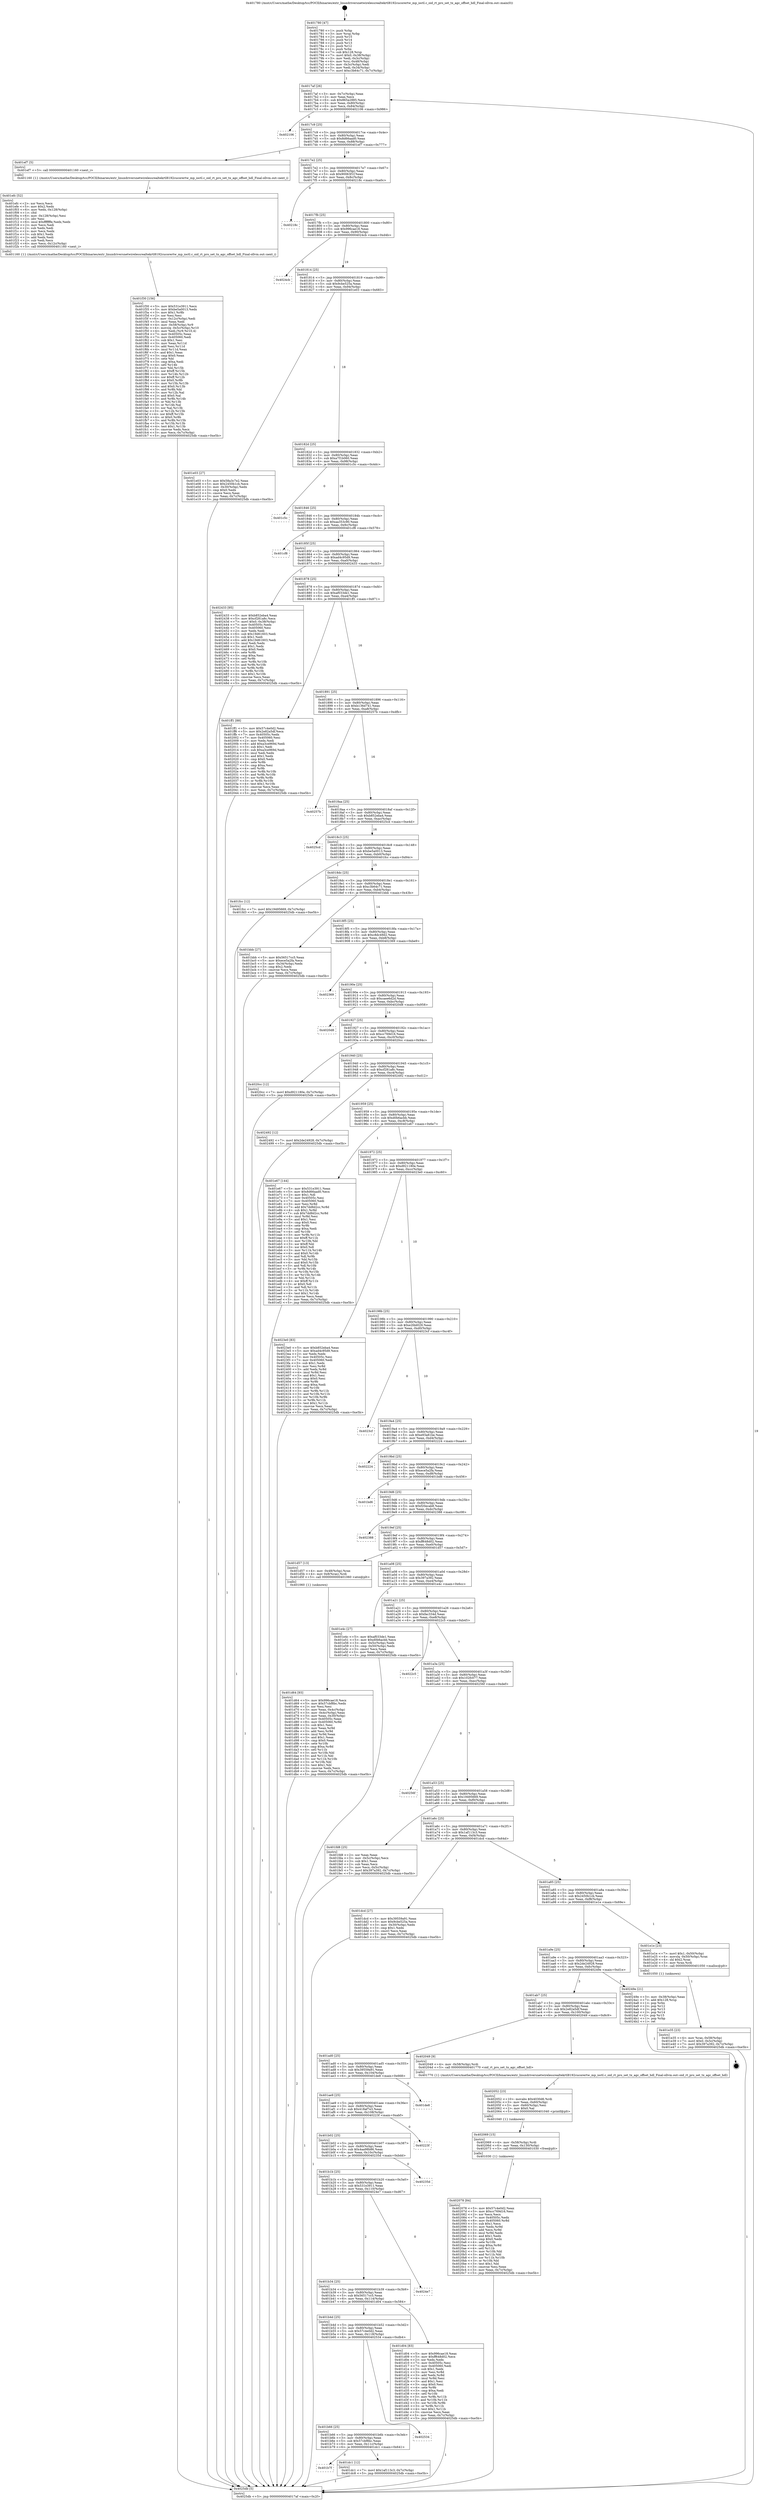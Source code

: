 digraph "0x401780" {
  label = "0x401780 (/mnt/c/Users/mathe/Desktop/tcc/POCII/binaries/extr_linuxdriversnetwirelessrealtekrtl8192cucorertw_mp_ioctl.c_oid_rt_pro_set_tx_agc_offset_hdl_Final-ollvm.out::main(0))"
  labelloc = "t"
  node[shape=record]

  Entry [label="",width=0.3,height=0.3,shape=circle,fillcolor=black,style=filled]
  "0x4017af" [label="{
     0x4017af [26]\l
     | [instrs]\l
     &nbsp;&nbsp;0x4017af \<+3\>: mov -0x7c(%rbp),%eax\l
     &nbsp;&nbsp;0x4017b2 \<+2\>: mov %eax,%ecx\l
     &nbsp;&nbsp;0x4017b4 \<+6\>: sub $0x865a2885,%ecx\l
     &nbsp;&nbsp;0x4017ba \<+3\>: mov %eax,-0x80(%rbp)\l
     &nbsp;&nbsp;0x4017bd \<+6\>: mov %ecx,-0x84(%rbp)\l
     &nbsp;&nbsp;0x4017c3 \<+6\>: je 0000000000402106 \<main+0x986\>\l
  }"]
  "0x402106" [label="{
     0x402106\l
  }", style=dashed]
  "0x4017c9" [label="{
     0x4017c9 [25]\l
     | [instrs]\l
     &nbsp;&nbsp;0x4017c9 \<+5\>: jmp 00000000004017ce \<main+0x4e\>\l
     &nbsp;&nbsp;0x4017ce \<+3\>: mov -0x80(%rbp),%eax\l
     &nbsp;&nbsp;0x4017d1 \<+5\>: sub $0x8d66aad0,%eax\l
     &nbsp;&nbsp;0x4017d6 \<+6\>: mov %eax,-0x88(%rbp)\l
     &nbsp;&nbsp;0x4017dc \<+6\>: je 0000000000401ef7 \<main+0x777\>\l
  }"]
  Exit [label="",width=0.3,height=0.3,shape=circle,fillcolor=black,style=filled,peripheries=2]
  "0x401ef7" [label="{
     0x401ef7 [5]\l
     | [instrs]\l
     &nbsp;&nbsp;0x401ef7 \<+5\>: call 0000000000401160 \<next_i\>\l
     | [calls]\l
     &nbsp;&nbsp;0x401160 \{1\} (/mnt/c/Users/mathe/Desktop/tcc/POCII/binaries/extr_linuxdriversnetwirelessrealtekrtl8192cucorertw_mp_ioctl.c_oid_rt_pro_set_tx_agc_offset_hdl_Final-ollvm.out::next_i)\l
  }"]
  "0x4017e2" [label="{
     0x4017e2 [25]\l
     | [instrs]\l
     &nbsp;&nbsp;0x4017e2 \<+5\>: jmp 00000000004017e7 \<main+0x67\>\l
     &nbsp;&nbsp;0x4017e7 \<+3\>: mov -0x80(%rbp),%eax\l
     &nbsp;&nbsp;0x4017ea \<+5\>: sub $0x90063f1f,%eax\l
     &nbsp;&nbsp;0x4017ef \<+6\>: mov %eax,-0x8c(%rbp)\l
     &nbsp;&nbsp;0x4017f5 \<+6\>: je 000000000040218c \<main+0xa0c\>\l
  }"]
  "0x402078" [label="{
     0x402078 [84]\l
     | [instrs]\l
     &nbsp;&nbsp;0x402078 \<+5\>: mov $0x57c4e0d2,%eax\l
     &nbsp;&nbsp;0x40207d \<+5\>: mov $0xcc769d16,%esi\l
     &nbsp;&nbsp;0x402082 \<+2\>: xor %ecx,%ecx\l
     &nbsp;&nbsp;0x402084 \<+7\>: mov 0x40505c,%edx\l
     &nbsp;&nbsp;0x40208b \<+8\>: mov 0x405060,%r8d\l
     &nbsp;&nbsp;0x402093 \<+3\>: sub $0x1,%ecx\l
     &nbsp;&nbsp;0x402096 \<+3\>: mov %edx,%r9d\l
     &nbsp;&nbsp;0x402099 \<+3\>: add %ecx,%r9d\l
     &nbsp;&nbsp;0x40209c \<+4\>: imul %r9d,%edx\l
     &nbsp;&nbsp;0x4020a0 \<+3\>: and $0x1,%edx\l
     &nbsp;&nbsp;0x4020a3 \<+3\>: cmp $0x0,%edx\l
     &nbsp;&nbsp;0x4020a6 \<+4\>: sete %r10b\l
     &nbsp;&nbsp;0x4020aa \<+4\>: cmp $0xa,%r8d\l
     &nbsp;&nbsp;0x4020ae \<+4\>: setl %r11b\l
     &nbsp;&nbsp;0x4020b2 \<+3\>: mov %r10b,%bl\l
     &nbsp;&nbsp;0x4020b5 \<+3\>: and %r11b,%bl\l
     &nbsp;&nbsp;0x4020b8 \<+3\>: xor %r11b,%r10b\l
     &nbsp;&nbsp;0x4020bb \<+3\>: or %r10b,%bl\l
     &nbsp;&nbsp;0x4020be \<+3\>: test $0x1,%bl\l
     &nbsp;&nbsp;0x4020c1 \<+3\>: cmovne %esi,%eax\l
     &nbsp;&nbsp;0x4020c4 \<+3\>: mov %eax,-0x7c(%rbp)\l
     &nbsp;&nbsp;0x4020c7 \<+5\>: jmp 00000000004025db \<main+0xe5b\>\l
  }"]
  "0x40218c" [label="{
     0x40218c\l
  }", style=dashed]
  "0x4017fb" [label="{
     0x4017fb [25]\l
     | [instrs]\l
     &nbsp;&nbsp;0x4017fb \<+5\>: jmp 0000000000401800 \<main+0x80\>\l
     &nbsp;&nbsp;0x401800 \<+3\>: mov -0x80(%rbp),%eax\l
     &nbsp;&nbsp;0x401803 \<+5\>: sub $0x996cae18,%eax\l
     &nbsp;&nbsp;0x401808 \<+6\>: mov %eax,-0x90(%rbp)\l
     &nbsp;&nbsp;0x40180e \<+6\>: je 00000000004024cb \<main+0xd4b\>\l
  }"]
  "0x402069" [label="{
     0x402069 [15]\l
     | [instrs]\l
     &nbsp;&nbsp;0x402069 \<+4\>: mov -0x58(%rbp),%rdi\l
     &nbsp;&nbsp;0x40206d \<+6\>: mov %eax,-0x130(%rbp)\l
     &nbsp;&nbsp;0x402073 \<+5\>: call 0000000000401030 \<free@plt\>\l
     | [calls]\l
     &nbsp;&nbsp;0x401030 \{1\} (unknown)\l
  }"]
  "0x4024cb" [label="{
     0x4024cb\l
  }", style=dashed]
  "0x401814" [label="{
     0x401814 [25]\l
     | [instrs]\l
     &nbsp;&nbsp;0x401814 \<+5\>: jmp 0000000000401819 \<main+0x99\>\l
     &nbsp;&nbsp;0x401819 \<+3\>: mov -0x80(%rbp),%eax\l
     &nbsp;&nbsp;0x40181c \<+5\>: sub $0x9cbe525a,%eax\l
     &nbsp;&nbsp;0x401821 \<+6\>: mov %eax,-0x94(%rbp)\l
     &nbsp;&nbsp;0x401827 \<+6\>: je 0000000000401e03 \<main+0x683\>\l
  }"]
  "0x402052" [label="{
     0x402052 [23]\l
     | [instrs]\l
     &nbsp;&nbsp;0x402052 \<+10\>: movabs $0x4030d6,%rdi\l
     &nbsp;&nbsp;0x40205c \<+3\>: mov %eax,-0x60(%rbp)\l
     &nbsp;&nbsp;0x40205f \<+3\>: mov -0x60(%rbp),%esi\l
     &nbsp;&nbsp;0x402062 \<+2\>: mov $0x0,%al\l
     &nbsp;&nbsp;0x402064 \<+5\>: call 0000000000401040 \<printf@plt\>\l
     | [calls]\l
     &nbsp;&nbsp;0x401040 \{1\} (unknown)\l
  }"]
  "0x401e03" [label="{
     0x401e03 [27]\l
     | [instrs]\l
     &nbsp;&nbsp;0x401e03 \<+5\>: mov $0x58a3c7e2,%eax\l
     &nbsp;&nbsp;0x401e08 \<+5\>: mov $0x2450b1cb,%ecx\l
     &nbsp;&nbsp;0x401e0d \<+3\>: mov -0x30(%rbp),%edx\l
     &nbsp;&nbsp;0x401e10 \<+3\>: cmp $0x0,%edx\l
     &nbsp;&nbsp;0x401e13 \<+3\>: cmove %ecx,%eax\l
     &nbsp;&nbsp;0x401e16 \<+3\>: mov %eax,-0x7c(%rbp)\l
     &nbsp;&nbsp;0x401e19 \<+5\>: jmp 00000000004025db \<main+0xe5b\>\l
  }"]
  "0x40182d" [label="{
     0x40182d [25]\l
     | [instrs]\l
     &nbsp;&nbsp;0x40182d \<+5\>: jmp 0000000000401832 \<main+0xb2\>\l
     &nbsp;&nbsp;0x401832 \<+3\>: mov -0x80(%rbp),%eax\l
     &nbsp;&nbsp;0x401835 \<+5\>: sub $0xa7f1b060,%eax\l
     &nbsp;&nbsp;0x40183a \<+6\>: mov %eax,-0x98(%rbp)\l
     &nbsp;&nbsp;0x401840 \<+6\>: je 0000000000401c5c \<main+0x4dc\>\l
  }"]
  "0x401f30" [label="{
     0x401f30 [156]\l
     | [instrs]\l
     &nbsp;&nbsp;0x401f30 \<+5\>: mov $0x531e3911,%ecx\l
     &nbsp;&nbsp;0x401f35 \<+5\>: mov $0xbe5a0013,%edx\l
     &nbsp;&nbsp;0x401f3a \<+3\>: mov $0x1,%r8b\l
     &nbsp;&nbsp;0x401f3d \<+2\>: xor %esi,%esi\l
     &nbsp;&nbsp;0x401f3f \<+6\>: mov -0x12c(%rbp),%edi\l
     &nbsp;&nbsp;0x401f45 \<+3\>: imul %eax,%edi\l
     &nbsp;&nbsp;0x401f48 \<+4\>: mov -0x58(%rbp),%r9\l
     &nbsp;&nbsp;0x401f4c \<+4\>: movslq -0x5c(%rbp),%r10\l
     &nbsp;&nbsp;0x401f50 \<+4\>: mov %edi,(%r9,%r10,4)\l
     &nbsp;&nbsp;0x401f54 \<+7\>: mov 0x40505c,%eax\l
     &nbsp;&nbsp;0x401f5b \<+7\>: mov 0x405060,%edi\l
     &nbsp;&nbsp;0x401f62 \<+3\>: sub $0x1,%esi\l
     &nbsp;&nbsp;0x401f65 \<+3\>: mov %eax,%r11d\l
     &nbsp;&nbsp;0x401f68 \<+3\>: add %esi,%r11d\l
     &nbsp;&nbsp;0x401f6b \<+4\>: imul %r11d,%eax\l
     &nbsp;&nbsp;0x401f6f \<+3\>: and $0x1,%eax\l
     &nbsp;&nbsp;0x401f72 \<+3\>: cmp $0x0,%eax\l
     &nbsp;&nbsp;0x401f75 \<+3\>: sete %bl\l
     &nbsp;&nbsp;0x401f78 \<+3\>: cmp $0xa,%edi\l
     &nbsp;&nbsp;0x401f7b \<+4\>: setl %r14b\l
     &nbsp;&nbsp;0x401f7f \<+3\>: mov %bl,%r15b\l
     &nbsp;&nbsp;0x401f82 \<+4\>: xor $0xff,%r15b\l
     &nbsp;&nbsp;0x401f86 \<+3\>: mov %r14b,%r12b\l
     &nbsp;&nbsp;0x401f89 \<+4\>: xor $0xff,%r12b\l
     &nbsp;&nbsp;0x401f8d \<+4\>: xor $0x0,%r8b\l
     &nbsp;&nbsp;0x401f91 \<+3\>: mov %r15b,%r13b\l
     &nbsp;&nbsp;0x401f94 \<+4\>: and $0x0,%r13b\l
     &nbsp;&nbsp;0x401f98 \<+3\>: and %r8b,%bl\l
     &nbsp;&nbsp;0x401f9b \<+3\>: mov %r12b,%al\l
     &nbsp;&nbsp;0x401f9e \<+2\>: and $0x0,%al\l
     &nbsp;&nbsp;0x401fa0 \<+3\>: and %r8b,%r14b\l
     &nbsp;&nbsp;0x401fa3 \<+3\>: or %bl,%r13b\l
     &nbsp;&nbsp;0x401fa6 \<+3\>: or %r14b,%al\l
     &nbsp;&nbsp;0x401fa9 \<+3\>: xor %al,%r13b\l
     &nbsp;&nbsp;0x401fac \<+3\>: or %r12b,%r15b\l
     &nbsp;&nbsp;0x401faf \<+4\>: xor $0xff,%r15b\l
     &nbsp;&nbsp;0x401fb3 \<+4\>: or $0x0,%r8b\l
     &nbsp;&nbsp;0x401fb7 \<+3\>: and %r8b,%r15b\l
     &nbsp;&nbsp;0x401fba \<+3\>: or %r15b,%r13b\l
     &nbsp;&nbsp;0x401fbd \<+4\>: test $0x1,%r13b\l
     &nbsp;&nbsp;0x401fc1 \<+3\>: cmovne %edx,%ecx\l
     &nbsp;&nbsp;0x401fc4 \<+3\>: mov %ecx,-0x7c(%rbp)\l
     &nbsp;&nbsp;0x401fc7 \<+5\>: jmp 00000000004025db \<main+0xe5b\>\l
  }"]
  "0x401c5c" [label="{
     0x401c5c\l
  }", style=dashed]
  "0x401846" [label="{
     0x401846 [25]\l
     | [instrs]\l
     &nbsp;&nbsp;0x401846 \<+5\>: jmp 000000000040184b \<main+0xcb\>\l
     &nbsp;&nbsp;0x40184b \<+3\>: mov -0x80(%rbp),%eax\l
     &nbsp;&nbsp;0x40184e \<+5\>: sub $0xaa353c90,%eax\l
     &nbsp;&nbsp;0x401853 \<+6\>: mov %eax,-0x9c(%rbp)\l
     &nbsp;&nbsp;0x401859 \<+6\>: je 0000000000401cf8 \<main+0x578\>\l
  }"]
  "0x401efc" [label="{
     0x401efc [52]\l
     | [instrs]\l
     &nbsp;&nbsp;0x401efc \<+2\>: xor %ecx,%ecx\l
     &nbsp;&nbsp;0x401efe \<+5\>: mov $0x2,%edx\l
     &nbsp;&nbsp;0x401f03 \<+6\>: mov %edx,-0x128(%rbp)\l
     &nbsp;&nbsp;0x401f09 \<+1\>: cltd\l
     &nbsp;&nbsp;0x401f0a \<+6\>: mov -0x128(%rbp),%esi\l
     &nbsp;&nbsp;0x401f10 \<+2\>: idiv %esi\l
     &nbsp;&nbsp;0x401f12 \<+6\>: imul $0xfffffffe,%edx,%edx\l
     &nbsp;&nbsp;0x401f18 \<+2\>: mov %ecx,%edi\l
     &nbsp;&nbsp;0x401f1a \<+2\>: sub %edx,%edi\l
     &nbsp;&nbsp;0x401f1c \<+2\>: mov %ecx,%edx\l
     &nbsp;&nbsp;0x401f1e \<+3\>: sub $0x1,%edx\l
     &nbsp;&nbsp;0x401f21 \<+2\>: add %edx,%edi\l
     &nbsp;&nbsp;0x401f23 \<+2\>: sub %edi,%ecx\l
     &nbsp;&nbsp;0x401f25 \<+6\>: mov %ecx,-0x12c(%rbp)\l
     &nbsp;&nbsp;0x401f2b \<+5\>: call 0000000000401160 \<next_i\>\l
     | [calls]\l
     &nbsp;&nbsp;0x401160 \{1\} (/mnt/c/Users/mathe/Desktop/tcc/POCII/binaries/extr_linuxdriversnetwirelessrealtekrtl8192cucorertw_mp_ioctl.c_oid_rt_pro_set_tx_agc_offset_hdl_Final-ollvm.out::next_i)\l
  }"]
  "0x401cf8" [label="{
     0x401cf8\l
  }", style=dashed]
  "0x40185f" [label="{
     0x40185f [25]\l
     | [instrs]\l
     &nbsp;&nbsp;0x40185f \<+5\>: jmp 0000000000401864 \<main+0xe4\>\l
     &nbsp;&nbsp;0x401864 \<+3\>: mov -0x80(%rbp),%eax\l
     &nbsp;&nbsp;0x401867 \<+5\>: sub $0xad4c95d9,%eax\l
     &nbsp;&nbsp;0x40186c \<+6\>: mov %eax,-0xa0(%rbp)\l
     &nbsp;&nbsp;0x401872 \<+6\>: je 0000000000402433 \<main+0xcb3\>\l
  }"]
  "0x401e35" [label="{
     0x401e35 [23]\l
     | [instrs]\l
     &nbsp;&nbsp;0x401e35 \<+4\>: mov %rax,-0x58(%rbp)\l
     &nbsp;&nbsp;0x401e39 \<+7\>: movl $0x0,-0x5c(%rbp)\l
     &nbsp;&nbsp;0x401e40 \<+7\>: movl $0x397a392,-0x7c(%rbp)\l
     &nbsp;&nbsp;0x401e47 \<+5\>: jmp 00000000004025db \<main+0xe5b\>\l
  }"]
  "0x402433" [label="{
     0x402433 [95]\l
     | [instrs]\l
     &nbsp;&nbsp;0x402433 \<+5\>: mov $0xb852eba4,%eax\l
     &nbsp;&nbsp;0x402438 \<+5\>: mov $0xcf281a8c,%ecx\l
     &nbsp;&nbsp;0x40243d \<+7\>: movl $0x0,-0x38(%rbp)\l
     &nbsp;&nbsp;0x402444 \<+7\>: mov 0x40505c,%edx\l
     &nbsp;&nbsp;0x40244b \<+7\>: mov 0x405060,%esi\l
     &nbsp;&nbsp;0x402452 \<+2\>: mov %edx,%edi\l
     &nbsp;&nbsp;0x402454 \<+6\>: sub $0x19d61603,%edi\l
     &nbsp;&nbsp;0x40245a \<+3\>: sub $0x1,%edi\l
     &nbsp;&nbsp;0x40245d \<+6\>: add $0x19d61603,%edi\l
     &nbsp;&nbsp;0x402463 \<+3\>: imul %edi,%edx\l
     &nbsp;&nbsp;0x402466 \<+3\>: and $0x1,%edx\l
     &nbsp;&nbsp;0x402469 \<+3\>: cmp $0x0,%edx\l
     &nbsp;&nbsp;0x40246c \<+4\>: sete %r8b\l
     &nbsp;&nbsp;0x402470 \<+3\>: cmp $0xa,%esi\l
     &nbsp;&nbsp;0x402473 \<+4\>: setl %r9b\l
     &nbsp;&nbsp;0x402477 \<+3\>: mov %r8b,%r10b\l
     &nbsp;&nbsp;0x40247a \<+3\>: and %r9b,%r10b\l
     &nbsp;&nbsp;0x40247d \<+3\>: xor %r9b,%r8b\l
     &nbsp;&nbsp;0x402480 \<+3\>: or %r8b,%r10b\l
     &nbsp;&nbsp;0x402483 \<+4\>: test $0x1,%r10b\l
     &nbsp;&nbsp;0x402487 \<+3\>: cmovne %ecx,%eax\l
     &nbsp;&nbsp;0x40248a \<+3\>: mov %eax,-0x7c(%rbp)\l
     &nbsp;&nbsp;0x40248d \<+5\>: jmp 00000000004025db \<main+0xe5b\>\l
  }"]
  "0x401878" [label="{
     0x401878 [25]\l
     | [instrs]\l
     &nbsp;&nbsp;0x401878 \<+5\>: jmp 000000000040187d \<main+0xfd\>\l
     &nbsp;&nbsp;0x40187d \<+3\>: mov -0x80(%rbp),%eax\l
     &nbsp;&nbsp;0x401880 \<+5\>: sub $0xaf033de1,%eax\l
     &nbsp;&nbsp;0x401885 \<+6\>: mov %eax,-0xa4(%rbp)\l
     &nbsp;&nbsp;0x40188b \<+6\>: je 0000000000401ff1 \<main+0x871\>\l
  }"]
  "0x401b7f" [label="{
     0x401b7f\l
  }", style=dashed]
  "0x401ff1" [label="{
     0x401ff1 [88]\l
     | [instrs]\l
     &nbsp;&nbsp;0x401ff1 \<+5\>: mov $0x57c4e0d2,%eax\l
     &nbsp;&nbsp;0x401ff6 \<+5\>: mov $0x2e82a5df,%ecx\l
     &nbsp;&nbsp;0x401ffb \<+7\>: mov 0x40505c,%edx\l
     &nbsp;&nbsp;0x402002 \<+7\>: mov 0x405060,%esi\l
     &nbsp;&nbsp;0x402009 \<+2\>: mov %edx,%edi\l
     &nbsp;&nbsp;0x40200b \<+6\>: add $0xa3ce969d,%edi\l
     &nbsp;&nbsp;0x402011 \<+3\>: sub $0x1,%edi\l
     &nbsp;&nbsp;0x402014 \<+6\>: sub $0xa3ce969d,%edi\l
     &nbsp;&nbsp;0x40201a \<+3\>: imul %edi,%edx\l
     &nbsp;&nbsp;0x40201d \<+3\>: and $0x1,%edx\l
     &nbsp;&nbsp;0x402020 \<+3\>: cmp $0x0,%edx\l
     &nbsp;&nbsp;0x402023 \<+4\>: sete %r8b\l
     &nbsp;&nbsp;0x402027 \<+3\>: cmp $0xa,%esi\l
     &nbsp;&nbsp;0x40202a \<+4\>: setl %r9b\l
     &nbsp;&nbsp;0x40202e \<+3\>: mov %r8b,%r10b\l
     &nbsp;&nbsp;0x402031 \<+3\>: and %r9b,%r10b\l
     &nbsp;&nbsp;0x402034 \<+3\>: xor %r9b,%r8b\l
     &nbsp;&nbsp;0x402037 \<+3\>: or %r8b,%r10b\l
     &nbsp;&nbsp;0x40203a \<+4\>: test $0x1,%r10b\l
     &nbsp;&nbsp;0x40203e \<+3\>: cmovne %ecx,%eax\l
     &nbsp;&nbsp;0x402041 \<+3\>: mov %eax,-0x7c(%rbp)\l
     &nbsp;&nbsp;0x402044 \<+5\>: jmp 00000000004025db \<main+0xe5b\>\l
  }"]
  "0x401891" [label="{
     0x401891 [25]\l
     | [instrs]\l
     &nbsp;&nbsp;0x401891 \<+5\>: jmp 0000000000401896 \<main+0x116\>\l
     &nbsp;&nbsp;0x401896 \<+3\>: mov -0x80(%rbp),%eax\l
     &nbsp;&nbsp;0x401899 \<+5\>: sub $0xb136d741,%eax\l
     &nbsp;&nbsp;0x40189e \<+6\>: mov %eax,-0xa8(%rbp)\l
     &nbsp;&nbsp;0x4018a4 \<+6\>: je 000000000040257b \<main+0xdfb\>\l
  }"]
  "0x401dc1" [label="{
     0x401dc1 [12]\l
     | [instrs]\l
     &nbsp;&nbsp;0x401dc1 \<+7\>: movl $0x1af113c3,-0x7c(%rbp)\l
     &nbsp;&nbsp;0x401dc8 \<+5\>: jmp 00000000004025db \<main+0xe5b\>\l
  }"]
  "0x40257b" [label="{
     0x40257b\l
  }", style=dashed]
  "0x4018aa" [label="{
     0x4018aa [25]\l
     | [instrs]\l
     &nbsp;&nbsp;0x4018aa \<+5\>: jmp 00000000004018af \<main+0x12f\>\l
     &nbsp;&nbsp;0x4018af \<+3\>: mov -0x80(%rbp),%eax\l
     &nbsp;&nbsp;0x4018b2 \<+5\>: sub $0xb852eba4,%eax\l
     &nbsp;&nbsp;0x4018b7 \<+6\>: mov %eax,-0xac(%rbp)\l
     &nbsp;&nbsp;0x4018bd \<+6\>: je 00000000004025cd \<main+0xe4d\>\l
  }"]
  "0x401b66" [label="{
     0x401b66 [25]\l
     | [instrs]\l
     &nbsp;&nbsp;0x401b66 \<+5\>: jmp 0000000000401b6b \<main+0x3eb\>\l
     &nbsp;&nbsp;0x401b6b \<+3\>: mov -0x80(%rbp),%eax\l
     &nbsp;&nbsp;0x401b6e \<+5\>: sub $0x57cbf8bc,%eax\l
     &nbsp;&nbsp;0x401b73 \<+6\>: mov %eax,-0x11c(%rbp)\l
     &nbsp;&nbsp;0x401b79 \<+6\>: je 0000000000401dc1 \<main+0x641\>\l
  }"]
  "0x4025cd" [label="{
     0x4025cd\l
  }", style=dashed]
  "0x4018c3" [label="{
     0x4018c3 [25]\l
     | [instrs]\l
     &nbsp;&nbsp;0x4018c3 \<+5\>: jmp 00000000004018c8 \<main+0x148\>\l
     &nbsp;&nbsp;0x4018c8 \<+3\>: mov -0x80(%rbp),%eax\l
     &nbsp;&nbsp;0x4018cb \<+5\>: sub $0xbe5a0013,%eax\l
     &nbsp;&nbsp;0x4018d0 \<+6\>: mov %eax,-0xb0(%rbp)\l
     &nbsp;&nbsp;0x4018d6 \<+6\>: je 0000000000401fcc \<main+0x84c\>\l
  }"]
  "0x402534" [label="{
     0x402534\l
  }", style=dashed]
  "0x401fcc" [label="{
     0x401fcc [12]\l
     | [instrs]\l
     &nbsp;&nbsp;0x401fcc \<+7\>: movl $0x19495669,-0x7c(%rbp)\l
     &nbsp;&nbsp;0x401fd3 \<+5\>: jmp 00000000004025db \<main+0xe5b\>\l
  }"]
  "0x4018dc" [label="{
     0x4018dc [25]\l
     | [instrs]\l
     &nbsp;&nbsp;0x4018dc \<+5\>: jmp 00000000004018e1 \<main+0x161\>\l
     &nbsp;&nbsp;0x4018e1 \<+3\>: mov -0x80(%rbp),%eax\l
     &nbsp;&nbsp;0x4018e4 \<+5\>: sub $0xc3b64c71,%eax\l
     &nbsp;&nbsp;0x4018e9 \<+6\>: mov %eax,-0xb4(%rbp)\l
     &nbsp;&nbsp;0x4018ef \<+6\>: je 0000000000401bbb \<main+0x43b\>\l
  }"]
  "0x401d64" [label="{
     0x401d64 [93]\l
     | [instrs]\l
     &nbsp;&nbsp;0x401d64 \<+5\>: mov $0x996cae18,%ecx\l
     &nbsp;&nbsp;0x401d69 \<+5\>: mov $0x57cbf8bc,%edx\l
     &nbsp;&nbsp;0x401d6e \<+2\>: xor %esi,%esi\l
     &nbsp;&nbsp;0x401d70 \<+3\>: mov %eax,-0x4c(%rbp)\l
     &nbsp;&nbsp;0x401d73 \<+3\>: mov -0x4c(%rbp),%eax\l
     &nbsp;&nbsp;0x401d76 \<+3\>: mov %eax,-0x30(%rbp)\l
     &nbsp;&nbsp;0x401d79 \<+7\>: mov 0x40505c,%eax\l
     &nbsp;&nbsp;0x401d80 \<+8\>: mov 0x405060,%r8d\l
     &nbsp;&nbsp;0x401d88 \<+3\>: sub $0x1,%esi\l
     &nbsp;&nbsp;0x401d8b \<+3\>: mov %eax,%r9d\l
     &nbsp;&nbsp;0x401d8e \<+3\>: add %esi,%r9d\l
     &nbsp;&nbsp;0x401d91 \<+4\>: imul %r9d,%eax\l
     &nbsp;&nbsp;0x401d95 \<+3\>: and $0x1,%eax\l
     &nbsp;&nbsp;0x401d98 \<+3\>: cmp $0x0,%eax\l
     &nbsp;&nbsp;0x401d9b \<+4\>: sete %r10b\l
     &nbsp;&nbsp;0x401d9f \<+4\>: cmp $0xa,%r8d\l
     &nbsp;&nbsp;0x401da3 \<+4\>: setl %r11b\l
     &nbsp;&nbsp;0x401da7 \<+3\>: mov %r10b,%bl\l
     &nbsp;&nbsp;0x401daa \<+3\>: and %r11b,%bl\l
     &nbsp;&nbsp;0x401dad \<+3\>: xor %r11b,%r10b\l
     &nbsp;&nbsp;0x401db0 \<+3\>: or %r10b,%bl\l
     &nbsp;&nbsp;0x401db3 \<+3\>: test $0x1,%bl\l
     &nbsp;&nbsp;0x401db6 \<+3\>: cmovne %edx,%ecx\l
     &nbsp;&nbsp;0x401db9 \<+3\>: mov %ecx,-0x7c(%rbp)\l
     &nbsp;&nbsp;0x401dbc \<+5\>: jmp 00000000004025db \<main+0xe5b\>\l
  }"]
  "0x401bbb" [label="{
     0x401bbb [27]\l
     | [instrs]\l
     &nbsp;&nbsp;0x401bbb \<+5\>: mov $0x56517cc5,%eax\l
     &nbsp;&nbsp;0x401bc0 \<+5\>: mov $0xece5a2fa,%ecx\l
     &nbsp;&nbsp;0x401bc5 \<+3\>: mov -0x34(%rbp),%edx\l
     &nbsp;&nbsp;0x401bc8 \<+3\>: cmp $0x2,%edx\l
     &nbsp;&nbsp;0x401bcb \<+3\>: cmovne %ecx,%eax\l
     &nbsp;&nbsp;0x401bce \<+3\>: mov %eax,-0x7c(%rbp)\l
     &nbsp;&nbsp;0x401bd1 \<+5\>: jmp 00000000004025db \<main+0xe5b\>\l
  }"]
  "0x4018f5" [label="{
     0x4018f5 [25]\l
     | [instrs]\l
     &nbsp;&nbsp;0x4018f5 \<+5\>: jmp 00000000004018fa \<main+0x17a\>\l
     &nbsp;&nbsp;0x4018fa \<+3\>: mov -0x80(%rbp),%eax\l
     &nbsp;&nbsp;0x4018fd \<+5\>: sub $0xc8dc49d2,%eax\l
     &nbsp;&nbsp;0x401902 \<+6\>: mov %eax,-0xb8(%rbp)\l
     &nbsp;&nbsp;0x401908 \<+6\>: je 0000000000402369 \<main+0xbe9\>\l
  }"]
  "0x4025db" [label="{
     0x4025db [5]\l
     | [instrs]\l
     &nbsp;&nbsp;0x4025db \<+5\>: jmp 00000000004017af \<main+0x2f\>\l
  }"]
  "0x401780" [label="{
     0x401780 [47]\l
     | [instrs]\l
     &nbsp;&nbsp;0x401780 \<+1\>: push %rbp\l
     &nbsp;&nbsp;0x401781 \<+3\>: mov %rsp,%rbp\l
     &nbsp;&nbsp;0x401784 \<+2\>: push %r15\l
     &nbsp;&nbsp;0x401786 \<+2\>: push %r14\l
     &nbsp;&nbsp;0x401788 \<+2\>: push %r13\l
     &nbsp;&nbsp;0x40178a \<+2\>: push %r12\l
     &nbsp;&nbsp;0x40178c \<+1\>: push %rbx\l
     &nbsp;&nbsp;0x40178d \<+7\>: sub $0x128,%rsp\l
     &nbsp;&nbsp;0x401794 \<+7\>: movl $0x0,-0x38(%rbp)\l
     &nbsp;&nbsp;0x40179b \<+3\>: mov %edi,-0x3c(%rbp)\l
     &nbsp;&nbsp;0x40179e \<+4\>: mov %rsi,-0x48(%rbp)\l
     &nbsp;&nbsp;0x4017a2 \<+3\>: mov -0x3c(%rbp),%edi\l
     &nbsp;&nbsp;0x4017a5 \<+3\>: mov %edi,-0x34(%rbp)\l
     &nbsp;&nbsp;0x4017a8 \<+7\>: movl $0xc3b64c71,-0x7c(%rbp)\l
  }"]
  "0x401b4d" [label="{
     0x401b4d [25]\l
     | [instrs]\l
     &nbsp;&nbsp;0x401b4d \<+5\>: jmp 0000000000401b52 \<main+0x3d2\>\l
     &nbsp;&nbsp;0x401b52 \<+3\>: mov -0x80(%rbp),%eax\l
     &nbsp;&nbsp;0x401b55 \<+5\>: sub $0x57c4e0d2,%eax\l
     &nbsp;&nbsp;0x401b5a \<+6\>: mov %eax,-0x118(%rbp)\l
     &nbsp;&nbsp;0x401b60 \<+6\>: je 0000000000402534 \<main+0xdb4\>\l
  }"]
  "0x402369" [label="{
     0x402369\l
  }", style=dashed]
  "0x40190e" [label="{
     0x40190e [25]\l
     | [instrs]\l
     &nbsp;&nbsp;0x40190e \<+5\>: jmp 0000000000401913 \<main+0x193\>\l
     &nbsp;&nbsp;0x401913 \<+3\>: mov -0x80(%rbp),%eax\l
     &nbsp;&nbsp;0x401916 \<+5\>: sub $0xcaee6d2d,%eax\l
     &nbsp;&nbsp;0x40191b \<+6\>: mov %eax,-0xbc(%rbp)\l
     &nbsp;&nbsp;0x401921 \<+6\>: je 00000000004020d8 \<main+0x958\>\l
  }"]
  "0x401d04" [label="{
     0x401d04 [83]\l
     | [instrs]\l
     &nbsp;&nbsp;0x401d04 \<+5\>: mov $0x996cae18,%eax\l
     &nbsp;&nbsp;0x401d09 \<+5\>: mov $0xff648d02,%ecx\l
     &nbsp;&nbsp;0x401d0e \<+2\>: xor %edx,%edx\l
     &nbsp;&nbsp;0x401d10 \<+7\>: mov 0x40505c,%esi\l
     &nbsp;&nbsp;0x401d17 \<+7\>: mov 0x405060,%edi\l
     &nbsp;&nbsp;0x401d1e \<+3\>: sub $0x1,%edx\l
     &nbsp;&nbsp;0x401d21 \<+3\>: mov %esi,%r8d\l
     &nbsp;&nbsp;0x401d24 \<+3\>: add %edx,%r8d\l
     &nbsp;&nbsp;0x401d27 \<+4\>: imul %r8d,%esi\l
     &nbsp;&nbsp;0x401d2b \<+3\>: and $0x1,%esi\l
     &nbsp;&nbsp;0x401d2e \<+3\>: cmp $0x0,%esi\l
     &nbsp;&nbsp;0x401d31 \<+4\>: sete %r9b\l
     &nbsp;&nbsp;0x401d35 \<+3\>: cmp $0xa,%edi\l
     &nbsp;&nbsp;0x401d38 \<+4\>: setl %r10b\l
     &nbsp;&nbsp;0x401d3c \<+3\>: mov %r9b,%r11b\l
     &nbsp;&nbsp;0x401d3f \<+3\>: and %r10b,%r11b\l
     &nbsp;&nbsp;0x401d42 \<+3\>: xor %r10b,%r9b\l
     &nbsp;&nbsp;0x401d45 \<+3\>: or %r9b,%r11b\l
     &nbsp;&nbsp;0x401d48 \<+4\>: test $0x1,%r11b\l
     &nbsp;&nbsp;0x401d4c \<+3\>: cmovne %ecx,%eax\l
     &nbsp;&nbsp;0x401d4f \<+3\>: mov %eax,-0x7c(%rbp)\l
     &nbsp;&nbsp;0x401d52 \<+5\>: jmp 00000000004025db \<main+0xe5b\>\l
  }"]
  "0x4020d8" [label="{
     0x4020d8\l
  }", style=dashed]
  "0x401927" [label="{
     0x401927 [25]\l
     | [instrs]\l
     &nbsp;&nbsp;0x401927 \<+5\>: jmp 000000000040192c \<main+0x1ac\>\l
     &nbsp;&nbsp;0x40192c \<+3\>: mov -0x80(%rbp),%eax\l
     &nbsp;&nbsp;0x40192f \<+5\>: sub $0xcc769d16,%eax\l
     &nbsp;&nbsp;0x401934 \<+6\>: mov %eax,-0xc0(%rbp)\l
     &nbsp;&nbsp;0x40193a \<+6\>: je 00000000004020cc \<main+0x94c\>\l
  }"]
  "0x401b34" [label="{
     0x401b34 [25]\l
     | [instrs]\l
     &nbsp;&nbsp;0x401b34 \<+5\>: jmp 0000000000401b39 \<main+0x3b9\>\l
     &nbsp;&nbsp;0x401b39 \<+3\>: mov -0x80(%rbp),%eax\l
     &nbsp;&nbsp;0x401b3c \<+5\>: sub $0x56517cc5,%eax\l
     &nbsp;&nbsp;0x401b41 \<+6\>: mov %eax,-0x114(%rbp)\l
     &nbsp;&nbsp;0x401b47 \<+6\>: je 0000000000401d04 \<main+0x584\>\l
  }"]
  "0x4020cc" [label="{
     0x4020cc [12]\l
     | [instrs]\l
     &nbsp;&nbsp;0x4020cc \<+7\>: movl $0xd921180e,-0x7c(%rbp)\l
     &nbsp;&nbsp;0x4020d3 \<+5\>: jmp 00000000004025db \<main+0xe5b\>\l
  }"]
  "0x401940" [label="{
     0x401940 [25]\l
     | [instrs]\l
     &nbsp;&nbsp;0x401940 \<+5\>: jmp 0000000000401945 \<main+0x1c5\>\l
     &nbsp;&nbsp;0x401945 \<+3\>: mov -0x80(%rbp),%eax\l
     &nbsp;&nbsp;0x401948 \<+5\>: sub $0xcf281a8c,%eax\l
     &nbsp;&nbsp;0x40194d \<+6\>: mov %eax,-0xc4(%rbp)\l
     &nbsp;&nbsp;0x401953 \<+6\>: je 0000000000402492 \<main+0xd12\>\l
  }"]
  "0x4024e7" [label="{
     0x4024e7\l
  }", style=dashed]
  "0x402492" [label="{
     0x402492 [12]\l
     | [instrs]\l
     &nbsp;&nbsp;0x402492 \<+7\>: movl $0x2de24928,-0x7c(%rbp)\l
     &nbsp;&nbsp;0x402499 \<+5\>: jmp 00000000004025db \<main+0xe5b\>\l
  }"]
  "0x401959" [label="{
     0x401959 [25]\l
     | [instrs]\l
     &nbsp;&nbsp;0x401959 \<+5\>: jmp 000000000040195e \<main+0x1de\>\l
     &nbsp;&nbsp;0x40195e \<+3\>: mov -0x80(%rbp),%eax\l
     &nbsp;&nbsp;0x401961 \<+5\>: sub $0xd0b6acbb,%eax\l
     &nbsp;&nbsp;0x401966 \<+6\>: mov %eax,-0xc8(%rbp)\l
     &nbsp;&nbsp;0x40196c \<+6\>: je 0000000000401e67 \<main+0x6e7\>\l
  }"]
  "0x401b1b" [label="{
     0x401b1b [25]\l
     | [instrs]\l
     &nbsp;&nbsp;0x401b1b \<+5\>: jmp 0000000000401b20 \<main+0x3a0\>\l
     &nbsp;&nbsp;0x401b20 \<+3\>: mov -0x80(%rbp),%eax\l
     &nbsp;&nbsp;0x401b23 \<+5\>: sub $0x531e3911,%eax\l
     &nbsp;&nbsp;0x401b28 \<+6\>: mov %eax,-0x110(%rbp)\l
     &nbsp;&nbsp;0x401b2e \<+6\>: je 00000000004024e7 \<main+0xd67\>\l
  }"]
  "0x401e67" [label="{
     0x401e67 [144]\l
     | [instrs]\l
     &nbsp;&nbsp;0x401e67 \<+5\>: mov $0x531e3911,%eax\l
     &nbsp;&nbsp;0x401e6c \<+5\>: mov $0x8d66aad0,%ecx\l
     &nbsp;&nbsp;0x401e71 \<+2\>: mov $0x1,%dl\l
     &nbsp;&nbsp;0x401e73 \<+7\>: mov 0x40505c,%esi\l
     &nbsp;&nbsp;0x401e7a \<+7\>: mov 0x405060,%edi\l
     &nbsp;&nbsp;0x401e81 \<+3\>: mov %esi,%r8d\l
     &nbsp;&nbsp;0x401e84 \<+7\>: add $0x7dd8d2cc,%r8d\l
     &nbsp;&nbsp;0x401e8b \<+4\>: sub $0x1,%r8d\l
     &nbsp;&nbsp;0x401e8f \<+7\>: sub $0x7dd8d2cc,%r8d\l
     &nbsp;&nbsp;0x401e96 \<+4\>: imul %r8d,%esi\l
     &nbsp;&nbsp;0x401e9a \<+3\>: and $0x1,%esi\l
     &nbsp;&nbsp;0x401e9d \<+3\>: cmp $0x0,%esi\l
     &nbsp;&nbsp;0x401ea0 \<+4\>: sete %r9b\l
     &nbsp;&nbsp;0x401ea4 \<+3\>: cmp $0xa,%edi\l
     &nbsp;&nbsp;0x401ea7 \<+4\>: setl %r10b\l
     &nbsp;&nbsp;0x401eab \<+3\>: mov %r9b,%r11b\l
     &nbsp;&nbsp;0x401eae \<+4\>: xor $0xff,%r11b\l
     &nbsp;&nbsp;0x401eb2 \<+3\>: mov %r10b,%bl\l
     &nbsp;&nbsp;0x401eb5 \<+3\>: xor $0xff,%bl\l
     &nbsp;&nbsp;0x401eb8 \<+3\>: xor $0x0,%dl\l
     &nbsp;&nbsp;0x401ebb \<+3\>: mov %r11b,%r14b\l
     &nbsp;&nbsp;0x401ebe \<+4\>: and $0x0,%r14b\l
     &nbsp;&nbsp;0x401ec2 \<+3\>: and %dl,%r9b\l
     &nbsp;&nbsp;0x401ec5 \<+3\>: mov %bl,%r15b\l
     &nbsp;&nbsp;0x401ec8 \<+4\>: and $0x0,%r15b\l
     &nbsp;&nbsp;0x401ecc \<+3\>: and %dl,%r10b\l
     &nbsp;&nbsp;0x401ecf \<+3\>: or %r9b,%r14b\l
     &nbsp;&nbsp;0x401ed2 \<+3\>: or %r10b,%r15b\l
     &nbsp;&nbsp;0x401ed5 \<+3\>: xor %r15b,%r14b\l
     &nbsp;&nbsp;0x401ed8 \<+3\>: or %bl,%r11b\l
     &nbsp;&nbsp;0x401edb \<+4\>: xor $0xff,%r11b\l
     &nbsp;&nbsp;0x401edf \<+3\>: or $0x0,%dl\l
     &nbsp;&nbsp;0x401ee2 \<+3\>: and %dl,%r11b\l
     &nbsp;&nbsp;0x401ee5 \<+3\>: or %r11b,%r14b\l
     &nbsp;&nbsp;0x401ee8 \<+4\>: test $0x1,%r14b\l
     &nbsp;&nbsp;0x401eec \<+3\>: cmovne %ecx,%eax\l
     &nbsp;&nbsp;0x401eef \<+3\>: mov %eax,-0x7c(%rbp)\l
     &nbsp;&nbsp;0x401ef2 \<+5\>: jmp 00000000004025db \<main+0xe5b\>\l
  }"]
  "0x401972" [label="{
     0x401972 [25]\l
     | [instrs]\l
     &nbsp;&nbsp;0x401972 \<+5\>: jmp 0000000000401977 \<main+0x1f7\>\l
     &nbsp;&nbsp;0x401977 \<+3\>: mov -0x80(%rbp),%eax\l
     &nbsp;&nbsp;0x40197a \<+5\>: sub $0xd921180e,%eax\l
     &nbsp;&nbsp;0x40197f \<+6\>: mov %eax,-0xcc(%rbp)\l
     &nbsp;&nbsp;0x401985 \<+6\>: je 00000000004023e0 \<main+0xc60\>\l
  }"]
  "0x40235d" [label="{
     0x40235d\l
  }", style=dashed]
  "0x4023e0" [label="{
     0x4023e0 [83]\l
     | [instrs]\l
     &nbsp;&nbsp;0x4023e0 \<+5\>: mov $0xb852eba4,%eax\l
     &nbsp;&nbsp;0x4023e5 \<+5\>: mov $0xad4c95d9,%ecx\l
     &nbsp;&nbsp;0x4023ea \<+2\>: xor %edx,%edx\l
     &nbsp;&nbsp;0x4023ec \<+7\>: mov 0x40505c,%esi\l
     &nbsp;&nbsp;0x4023f3 \<+7\>: mov 0x405060,%edi\l
     &nbsp;&nbsp;0x4023fa \<+3\>: sub $0x1,%edx\l
     &nbsp;&nbsp;0x4023fd \<+3\>: mov %esi,%r8d\l
     &nbsp;&nbsp;0x402400 \<+3\>: add %edx,%r8d\l
     &nbsp;&nbsp;0x402403 \<+4\>: imul %r8d,%esi\l
     &nbsp;&nbsp;0x402407 \<+3\>: and $0x1,%esi\l
     &nbsp;&nbsp;0x40240a \<+3\>: cmp $0x0,%esi\l
     &nbsp;&nbsp;0x40240d \<+4\>: sete %r9b\l
     &nbsp;&nbsp;0x402411 \<+3\>: cmp $0xa,%edi\l
     &nbsp;&nbsp;0x402414 \<+4\>: setl %r10b\l
     &nbsp;&nbsp;0x402418 \<+3\>: mov %r9b,%r11b\l
     &nbsp;&nbsp;0x40241b \<+3\>: and %r10b,%r11b\l
     &nbsp;&nbsp;0x40241e \<+3\>: xor %r10b,%r9b\l
     &nbsp;&nbsp;0x402421 \<+3\>: or %r9b,%r11b\l
     &nbsp;&nbsp;0x402424 \<+4\>: test $0x1,%r11b\l
     &nbsp;&nbsp;0x402428 \<+3\>: cmovne %ecx,%eax\l
     &nbsp;&nbsp;0x40242b \<+3\>: mov %eax,-0x7c(%rbp)\l
     &nbsp;&nbsp;0x40242e \<+5\>: jmp 00000000004025db \<main+0xe5b\>\l
  }"]
  "0x40198b" [label="{
     0x40198b [25]\l
     | [instrs]\l
     &nbsp;&nbsp;0x40198b \<+5\>: jmp 0000000000401990 \<main+0x210\>\l
     &nbsp;&nbsp;0x401990 \<+3\>: mov -0x80(%rbp),%eax\l
     &nbsp;&nbsp;0x401993 \<+5\>: sub $0xe2fdd029,%eax\l
     &nbsp;&nbsp;0x401998 \<+6\>: mov %eax,-0xd0(%rbp)\l
     &nbsp;&nbsp;0x40199e \<+6\>: je 00000000004023cf \<main+0xc4f\>\l
  }"]
  "0x401b02" [label="{
     0x401b02 [25]\l
     | [instrs]\l
     &nbsp;&nbsp;0x401b02 \<+5\>: jmp 0000000000401b07 \<main+0x387\>\l
     &nbsp;&nbsp;0x401b07 \<+3\>: mov -0x80(%rbp),%eax\l
     &nbsp;&nbsp;0x401b0a \<+5\>: sub $0x4aa98b86,%eax\l
     &nbsp;&nbsp;0x401b0f \<+6\>: mov %eax,-0x10c(%rbp)\l
     &nbsp;&nbsp;0x401b15 \<+6\>: je 000000000040235d \<main+0xbdd\>\l
  }"]
  "0x4023cf" [label="{
     0x4023cf\l
  }", style=dashed]
  "0x4019a4" [label="{
     0x4019a4 [25]\l
     | [instrs]\l
     &nbsp;&nbsp;0x4019a4 \<+5\>: jmp 00000000004019a9 \<main+0x229\>\l
     &nbsp;&nbsp;0x4019a9 \<+3\>: mov -0x80(%rbp),%eax\l
     &nbsp;&nbsp;0x4019ac \<+5\>: sub $0xe93a81be,%eax\l
     &nbsp;&nbsp;0x4019b1 \<+6\>: mov %eax,-0xd4(%rbp)\l
     &nbsp;&nbsp;0x4019b7 \<+6\>: je 0000000000402224 \<main+0xaa4\>\l
  }"]
  "0x40223f" [label="{
     0x40223f\l
  }", style=dashed]
  "0x402224" [label="{
     0x402224\l
  }", style=dashed]
  "0x4019bd" [label="{
     0x4019bd [25]\l
     | [instrs]\l
     &nbsp;&nbsp;0x4019bd \<+5\>: jmp 00000000004019c2 \<main+0x242\>\l
     &nbsp;&nbsp;0x4019c2 \<+3\>: mov -0x80(%rbp),%eax\l
     &nbsp;&nbsp;0x4019c5 \<+5\>: sub $0xece5a2fa,%eax\l
     &nbsp;&nbsp;0x4019ca \<+6\>: mov %eax,-0xd8(%rbp)\l
     &nbsp;&nbsp;0x4019d0 \<+6\>: je 0000000000401bd6 \<main+0x456\>\l
  }"]
  "0x401ae9" [label="{
     0x401ae9 [25]\l
     | [instrs]\l
     &nbsp;&nbsp;0x401ae9 \<+5\>: jmp 0000000000401aee \<main+0x36e\>\l
     &nbsp;&nbsp;0x401aee \<+3\>: mov -0x80(%rbp),%eax\l
     &nbsp;&nbsp;0x401af1 \<+5\>: sub $0x418af7e3,%eax\l
     &nbsp;&nbsp;0x401af6 \<+6\>: mov %eax,-0x108(%rbp)\l
     &nbsp;&nbsp;0x401afc \<+6\>: je 000000000040223f \<main+0xabf\>\l
  }"]
  "0x401bd6" [label="{
     0x401bd6\l
  }", style=dashed]
  "0x4019d6" [label="{
     0x4019d6 [25]\l
     | [instrs]\l
     &nbsp;&nbsp;0x4019d6 \<+5\>: jmp 00000000004019db \<main+0x25b\>\l
     &nbsp;&nbsp;0x4019db \<+3\>: mov -0x80(%rbp),%eax\l
     &nbsp;&nbsp;0x4019de \<+5\>: sub $0xf20ecab8,%eax\l
     &nbsp;&nbsp;0x4019e3 \<+6\>: mov %eax,-0xdc(%rbp)\l
     &nbsp;&nbsp;0x4019e9 \<+6\>: je 0000000000402388 \<main+0xc08\>\l
  }"]
  "0x401de8" [label="{
     0x401de8\l
  }", style=dashed]
  "0x402388" [label="{
     0x402388\l
  }", style=dashed]
  "0x4019ef" [label="{
     0x4019ef [25]\l
     | [instrs]\l
     &nbsp;&nbsp;0x4019ef \<+5\>: jmp 00000000004019f4 \<main+0x274\>\l
     &nbsp;&nbsp;0x4019f4 \<+3\>: mov -0x80(%rbp),%eax\l
     &nbsp;&nbsp;0x4019f7 \<+5\>: sub $0xff648d02,%eax\l
     &nbsp;&nbsp;0x4019fc \<+6\>: mov %eax,-0xe0(%rbp)\l
     &nbsp;&nbsp;0x401a02 \<+6\>: je 0000000000401d57 \<main+0x5d7\>\l
  }"]
  "0x401ad0" [label="{
     0x401ad0 [25]\l
     | [instrs]\l
     &nbsp;&nbsp;0x401ad0 \<+5\>: jmp 0000000000401ad5 \<main+0x355\>\l
     &nbsp;&nbsp;0x401ad5 \<+3\>: mov -0x80(%rbp),%eax\l
     &nbsp;&nbsp;0x401ad8 \<+5\>: sub $0x39559a91,%eax\l
     &nbsp;&nbsp;0x401add \<+6\>: mov %eax,-0x104(%rbp)\l
     &nbsp;&nbsp;0x401ae3 \<+6\>: je 0000000000401de8 \<main+0x668\>\l
  }"]
  "0x401d57" [label="{
     0x401d57 [13]\l
     | [instrs]\l
     &nbsp;&nbsp;0x401d57 \<+4\>: mov -0x48(%rbp),%rax\l
     &nbsp;&nbsp;0x401d5b \<+4\>: mov 0x8(%rax),%rdi\l
     &nbsp;&nbsp;0x401d5f \<+5\>: call 0000000000401060 \<atoi@plt\>\l
     | [calls]\l
     &nbsp;&nbsp;0x401060 \{1\} (unknown)\l
  }"]
  "0x401a08" [label="{
     0x401a08 [25]\l
     | [instrs]\l
     &nbsp;&nbsp;0x401a08 \<+5\>: jmp 0000000000401a0d \<main+0x28d\>\l
     &nbsp;&nbsp;0x401a0d \<+3\>: mov -0x80(%rbp),%eax\l
     &nbsp;&nbsp;0x401a10 \<+5\>: sub $0x397a392,%eax\l
     &nbsp;&nbsp;0x401a15 \<+6\>: mov %eax,-0xe4(%rbp)\l
     &nbsp;&nbsp;0x401a1b \<+6\>: je 0000000000401e4c \<main+0x6cc\>\l
  }"]
  "0x402049" [label="{
     0x402049 [9]\l
     | [instrs]\l
     &nbsp;&nbsp;0x402049 \<+4\>: mov -0x58(%rbp),%rdi\l
     &nbsp;&nbsp;0x40204d \<+5\>: call 0000000000401770 \<oid_rt_pro_set_tx_agc_offset_hdl\>\l
     | [calls]\l
     &nbsp;&nbsp;0x401770 \{1\} (/mnt/c/Users/mathe/Desktop/tcc/POCII/binaries/extr_linuxdriversnetwirelessrealtekrtl8192cucorertw_mp_ioctl.c_oid_rt_pro_set_tx_agc_offset_hdl_Final-ollvm.out::oid_rt_pro_set_tx_agc_offset_hdl)\l
  }"]
  "0x401e4c" [label="{
     0x401e4c [27]\l
     | [instrs]\l
     &nbsp;&nbsp;0x401e4c \<+5\>: mov $0xaf033de1,%eax\l
     &nbsp;&nbsp;0x401e51 \<+5\>: mov $0xd0b6acbb,%ecx\l
     &nbsp;&nbsp;0x401e56 \<+3\>: mov -0x5c(%rbp),%edx\l
     &nbsp;&nbsp;0x401e59 \<+3\>: cmp -0x50(%rbp),%edx\l
     &nbsp;&nbsp;0x401e5c \<+3\>: cmovl %ecx,%eax\l
     &nbsp;&nbsp;0x401e5f \<+3\>: mov %eax,-0x7c(%rbp)\l
     &nbsp;&nbsp;0x401e62 \<+5\>: jmp 00000000004025db \<main+0xe5b\>\l
  }"]
  "0x401a21" [label="{
     0x401a21 [25]\l
     | [instrs]\l
     &nbsp;&nbsp;0x401a21 \<+5\>: jmp 0000000000401a26 \<main+0x2a6\>\l
     &nbsp;&nbsp;0x401a26 \<+3\>: mov -0x80(%rbp),%eax\l
     &nbsp;&nbsp;0x401a29 \<+5\>: sub $0xfac334d,%eax\l
     &nbsp;&nbsp;0x401a2e \<+6\>: mov %eax,-0xe8(%rbp)\l
     &nbsp;&nbsp;0x401a34 \<+6\>: je 00000000004022c5 \<main+0xb45\>\l
  }"]
  "0x401ab7" [label="{
     0x401ab7 [25]\l
     | [instrs]\l
     &nbsp;&nbsp;0x401ab7 \<+5\>: jmp 0000000000401abc \<main+0x33c\>\l
     &nbsp;&nbsp;0x401abc \<+3\>: mov -0x80(%rbp),%eax\l
     &nbsp;&nbsp;0x401abf \<+5\>: sub $0x2e82a5df,%eax\l
     &nbsp;&nbsp;0x401ac4 \<+6\>: mov %eax,-0x100(%rbp)\l
     &nbsp;&nbsp;0x401aca \<+6\>: je 0000000000402049 \<main+0x8c9\>\l
  }"]
  "0x4022c5" [label="{
     0x4022c5\l
  }", style=dashed]
  "0x401a3a" [label="{
     0x401a3a [25]\l
     | [instrs]\l
     &nbsp;&nbsp;0x401a3a \<+5\>: jmp 0000000000401a3f \<main+0x2bf\>\l
     &nbsp;&nbsp;0x401a3f \<+3\>: mov -0x80(%rbp),%eax\l
     &nbsp;&nbsp;0x401a42 \<+5\>: sub $0x102fc077,%eax\l
     &nbsp;&nbsp;0x401a47 \<+6\>: mov %eax,-0xec(%rbp)\l
     &nbsp;&nbsp;0x401a4d \<+6\>: je 000000000040256f \<main+0xdef\>\l
  }"]
  "0x40249e" [label="{
     0x40249e [21]\l
     | [instrs]\l
     &nbsp;&nbsp;0x40249e \<+3\>: mov -0x38(%rbp),%eax\l
     &nbsp;&nbsp;0x4024a1 \<+7\>: add $0x128,%rsp\l
     &nbsp;&nbsp;0x4024a8 \<+1\>: pop %rbx\l
     &nbsp;&nbsp;0x4024a9 \<+2\>: pop %r12\l
     &nbsp;&nbsp;0x4024ab \<+2\>: pop %r13\l
     &nbsp;&nbsp;0x4024ad \<+2\>: pop %r14\l
     &nbsp;&nbsp;0x4024af \<+2\>: pop %r15\l
     &nbsp;&nbsp;0x4024b1 \<+1\>: pop %rbp\l
     &nbsp;&nbsp;0x4024b2 \<+1\>: ret\l
  }"]
  "0x40256f" [label="{
     0x40256f\l
  }", style=dashed]
  "0x401a53" [label="{
     0x401a53 [25]\l
     | [instrs]\l
     &nbsp;&nbsp;0x401a53 \<+5\>: jmp 0000000000401a58 \<main+0x2d8\>\l
     &nbsp;&nbsp;0x401a58 \<+3\>: mov -0x80(%rbp),%eax\l
     &nbsp;&nbsp;0x401a5b \<+5\>: sub $0x19495669,%eax\l
     &nbsp;&nbsp;0x401a60 \<+6\>: mov %eax,-0xf0(%rbp)\l
     &nbsp;&nbsp;0x401a66 \<+6\>: je 0000000000401fd8 \<main+0x858\>\l
  }"]
  "0x401a9e" [label="{
     0x401a9e [25]\l
     | [instrs]\l
     &nbsp;&nbsp;0x401a9e \<+5\>: jmp 0000000000401aa3 \<main+0x323\>\l
     &nbsp;&nbsp;0x401aa3 \<+3\>: mov -0x80(%rbp),%eax\l
     &nbsp;&nbsp;0x401aa6 \<+5\>: sub $0x2de24928,%eax\l
     &nbsp;&nbsp;0x401aab \<+6\>: mov %eax,-0xfc(%rbp)\l
     &nbsp;&nbsp;0x401ab1 \<+6\>: je 000000000040249e \<main+0xd1e\>\l
  }"]
  "0x401fd8" [label="{
     0x401fd8 [25]\l
     | [instrs]\l
     &nbsp;&nbsp;0x401fd8 \<+2\>: xor %eax,%eax\l
     &nbsp;&nbsp;0x401fda \<+3\>: mov -0x5c(%rbp),%ecx\l
     &nbsp;&nbsp;0x401fdd \<+3\>: sub $0x1,%eax\l
     &nbsp;&nbsp;0x401fe0 \<+2\>: sub %eax,%ecx\l
     &nbsp;&nbsp;0x401fe2 \<+3\>: mov %ecx,-0x5c(%rbp)\l
     &nbsp;&nbsp;0x401fe5 \<+7\>: movl $0x397a392,-0x7c(%rbp)\l
     &nbsp;&nbsp;0x401fec \<+5\>: jmp 00000000004025db \<main+0xe5b\>\l
  }"]
  "0x401a6c" [label="{
     0x401a6c [25]\l
     | [instrs]\l
     &nbsp;&nbsp;0x401a6c \<+5\>: jmp 0000000000401a71 \<main+0x2f1\>\l
     &nbsp;&nbsp;0x401a71 \<+3\>: mov -0x80(%rbp),%eax\l
     &nbsp;&nbsp;0x401a74 \<+5\>: sub $0x1af113c3,%eax\l
     &nbsp;&nbsp;0x401a79 \<+6\>: mov %eax,-0xf4(%rbp)\l
     &nbsp;&nbsp;0x401a7f \<+6\>: je 0000000000401dcd \<main+0x64d\>\l
  }"]
  "0x401e1e" [label="{
     0x401e1e [23]\l
     | [instrs]\l
     &nbsp;&nbsp;0x401e1e \<+7\>: movl $0x1,-0x50(%rbp)\l
     &nbsp;&nbsp;0x401e25 \<+4\>: movslq -0x50(%rbp),%rax\l
     &nbsp;&nbsp;0x401e29 \<+4\>: shl $0x2,%rax\l
     &nbsp;&nbsp;0x401e2d \<+3\>: mov %rax,%rdi\l
     &nbsp;&nbsp;0x401e30 \<+5\>: call 0000000000401050 \<malloc@plt\>\l
     | [calls]\l
     &nbsp;&nbsp;0x401050 \{1\} (unknown)\l
  }"]
  "0x401dcd" [label="{
     0x401dcd [27]\l
     | [instrs]\l
     &nbsp;&nbsp;0x401dcd \<+5\>: mov $0x39559a91,%eax\l
     &nbsp;&nbsp;0x401dd2 \<+5\>: mov $0x9cbe525a,%ecx\l
     &nbsp;&nbsp;0x401dd7 \<+3\>: mov -0x30(%rbp),%edx\l
     &nbsp;&nbsp;0x401dda \<+3\>: cmp $0x1,%edx\l
     &nbsp;&nbsp;0x401ddd \<+3\>: cmovl %ecx,%eax\l
     &nbsp;&nbsp;0x401de0 \<+3\>: mov %eax,-0x7c(%rbp)\l
     &nbsp;&nbsp;0x401de3 \<+5\>: jmp 00000000004025db \<main+0xe5b\>\l
  }"]
  "0x401a85" [label="{
     0x401a85 [25]\l
     | [instrs]\l
     &nbsp;&nbsp;0x401a85 \<+5\>: jmp 0000000000401a8a \<main+0x30a\>\l
     &nbsp;&nbsp;0x401a8a \<+3\>: mov -0x80(%rbp),%eax\l
     &nbsp;&nbsp;0x401a8d \<+5\>: sub $0x2450b1cb,%eax\l
     &nbsp;&nbsp;0x401a92 \<+6\>: mov %eax,-0xf8(%rbp)\l
     &nbsp;&nbsp;0x401a98 \<+6\>: je 0000000000401e1e \<main+0x69e\>\l
  }"]
  Entry -> "0x401780" [label=" 1"]
  "0x4017af" -> "0x402106" [label=" 0"]
  "0x4017af" -> "0x4017c9" [label=" 20"]
  "0x40249e" -> Exit [label=" 1"]
  "0x4017c9" -> "0x401ef7" [label=" 1"]
  "0x4017c9" -> "0x4017e2" [label=" 19"]
  "0x402492" -> "0x4025db" [label=" 1"]
  "0x4017e2" -> "0x40218c" [label=" 0"]
  "0x4017e2" -> "0x4017fb" [label=" 19"]
  "0x402433" -> "0x4025db" [label=" 1"]
  "0x4017fb" -> "0x4024cb" [label=" 0"]
  "0x4017fb" -> "0x401814" [label=" 19"]
  "0x4023e0" -> "0x4025db" [label=" 1"]
  "0x401814" -> "0x401e03" [label=" 1"]
  "0x401814" -> "0x40182d" [label=" 18"]
  "0x4020cc" -> "0x4025db" [label=" 1"]
  "0x40182d" -> "0x401c5c" [label=" 0"]
  "0x40182d" -> "0x401846" [label=" 18"]
  "0x402078" -> "0x4025db" [label=" 1"]
  "0x401846" -> "0x401cf8" [label=" 0"]
  "0x401846" -> "0x40185f" [label=" 18"]
  "0x402069" -> "0x402078" [label=" 1"]
  "0x40185f" -> "0x402433" [label=" 1"]
  "0x40185f" -> "0x401878" [label=" 17"]
  "0x402052" -> "0x402069" [label=" 1"]
  "0x401878" -> "0x401ff1" [label=" 1"]
  "0x401878" -> "0x401891" [label=" 16"]
  "0x402049" -> "0x402052" [label=" 1"]
  "0x401891" -> "0x40257b" [label=" 0"]
  "0x401891" -> "0x4018aa" [label=" 16"]
  "0x401ff1" -> "0x4025db" [label=" 1"]
  "0x4018aa" -> "0x4025cd" [label=" 0"]
  "0x4018aa" -> "0x4018c3" [label=" 16"]
  "0x401fcc" -> "0x4025db" [label=" 1"]
  "0x4018c3" -> "0x401fcc" [label=" 1"]
  "0x4018c3" -> "0x4018dc" [label=" 15"]
  "0x401f30" -> "0x4025db" [label=" 1"]
  "0x4018dc" -> "0x401bbb" [label=" 1"]
  "0x4018dc" -> "0x4018f5" [label=" 14"]
  "0x401bbb" -> "0x4025db" [label=" 1"]
  "0x401780" -> "0x4017af" [label=" 1"]
  "0x4025db" -> "0x4017af" [label=" 19"]
  "0x401ef7" -> "0x401efc" [label=" 1"]
  "0x4018f5" -> "0x402369" [label=" 0"]
  "0x4018f5" -> "0x40190e" [label=" 14"]
  "0x401e67" -> "0x4025db" [label=" 1"]
  "0x40190e" -> "0x4020d8" [label=" 0"]
  "0x40190e" -> "0x401927" [label=" 14"]
  "0x401e4c" -> "0x4025db" [label=" 2"]
  "0x401927" -> "0x4020cc" [label=" 1"]
  "0x401927" -> "0x401940" [label=" 13"]
  "0x401e1e" -> "0x401e35" [label=" 1"]
  "0x401940" -> "0x402492" [label=" 1"]
  "0x401940" -> "0x401959" [label=" 12"]
  "0x401e03" -> "0x4025db" [label=" 1"]
  "0x401959" -> "0x401e67" [label=" 1"]
  "0x401959" -> "0x401972" [label=" 11"]
  "0x401dc1" -> "0x4025db" [label=" 1"]
  "0x401972" -> "0x4023e0" [label=" 1"]
  "0x401972" -> "0x40198b" [label=" 10"]
  "0x401b66" -> "0x401b7f" [label=" 0"]
  "0x40198b" -> "0x4023cf" [label=" 0"]
  "0x40198b" -> "0x4019a4" [label=" 10"]
  "0x401fd8" -> "0x4025db" [label=" 1"]
  "0x4019a4" -> "0x402224" [label=" 0"]
  "0x4019a4" -> "0x4019bd" [label=" 10"]
  "0x401b4d" -> "0x401b66" [label=" 1"]
  "0x4019bd" -> "0x401bd6" [label=" 0"]
  "0x4019bd" -> "0x4019d6" [label=" 10"]
  "0x401efc" -> "0x401f30" [label=" 1"]
  "0x4019d6" -> "0x402388" [label=" 0"]
  "0x4019d6" -> "0x4019ef" [label=" 10"]
  "0x401d64" -> "0x4025db" [label=" 1"]
  "0x4019ef" -> "0x401d57" [label=" 1"]
  "0x4019ef" -> "0x401a08" [label=" 9"]
  "0x401d04" -> "0x4025db" [label=" 1"]
  "0x401a08" -> "0x401e4c" [label=" 2"]
  "0x401a08" -> "0x401a21" [label=" 7"]
  "0x401b34" -> "0x401b4d" [label=" 1"]
  "0x401a21" -> "0x4022c5" [label=" 0"]
  "0x401a21" -> "0x401a3a" [label=" 7"]
  "0x401e35" -> "0x4025db" [label=" 1"]
  "0x401a3a" -> "0x40256f" [label=" 0"]
  "0x401a3a" -> "0x401a53" [label=" 7"]
  "0x401b1b" -> "0x401b34" [label=" 2"]
  "0x401a53" -> "0x401fd8" [label=" 1"]
  "0x401a53" -> "0x401a6c" [label=" 6"]
  "0x401dcd" -> "0x4025db" [label=" 1"]
  "0x401a6c" -> "0x401dcd" [label=" 1"]
  "0x401a6c" -> "0x401a85" [label=" 5"]
  "0x401b02" -> "0x401b1b" [label=" 2"]
  "0x401a85" -> "0x401e1e" [label=" 1"]
  "0x401a85" -> "0x401a9e" [label=" 4"]
  "0x401b1b" -> "0x4024e7" [label=" 0"]
  "0x401a9e" -> "0x40249e" [label=" 1"]
  "0x401a9e" -> "0x401ab7" [label=" 3"]
  "0x401b34" -> "0x401d04" [label=" 1"]
  "0x401ab7" -> "0x402049" [label=" 1"]
  "0x401ab7" -> "0x401ad0" [label=" 2"]
  "0x401d57" -> "0x401d64" [label=" 1"]
  "0x401ad0" -> "0x401de8" [label=" 0"]
  "0x401ad0" -> "0x401ae9" [label=" 2"]
  "0x401b4d" -> "0x402534" [label=" 0"]
  "0x401ae9" -> "0x40223f" [label=" 0"]
  "0x401ae9" -> "0x401b02" [label=" 2"]
  "0x401b66" -> "0x401dc1" [label=" 1"]
  "0x401b02" -> "0x40235d" [label=" 0"]
}
